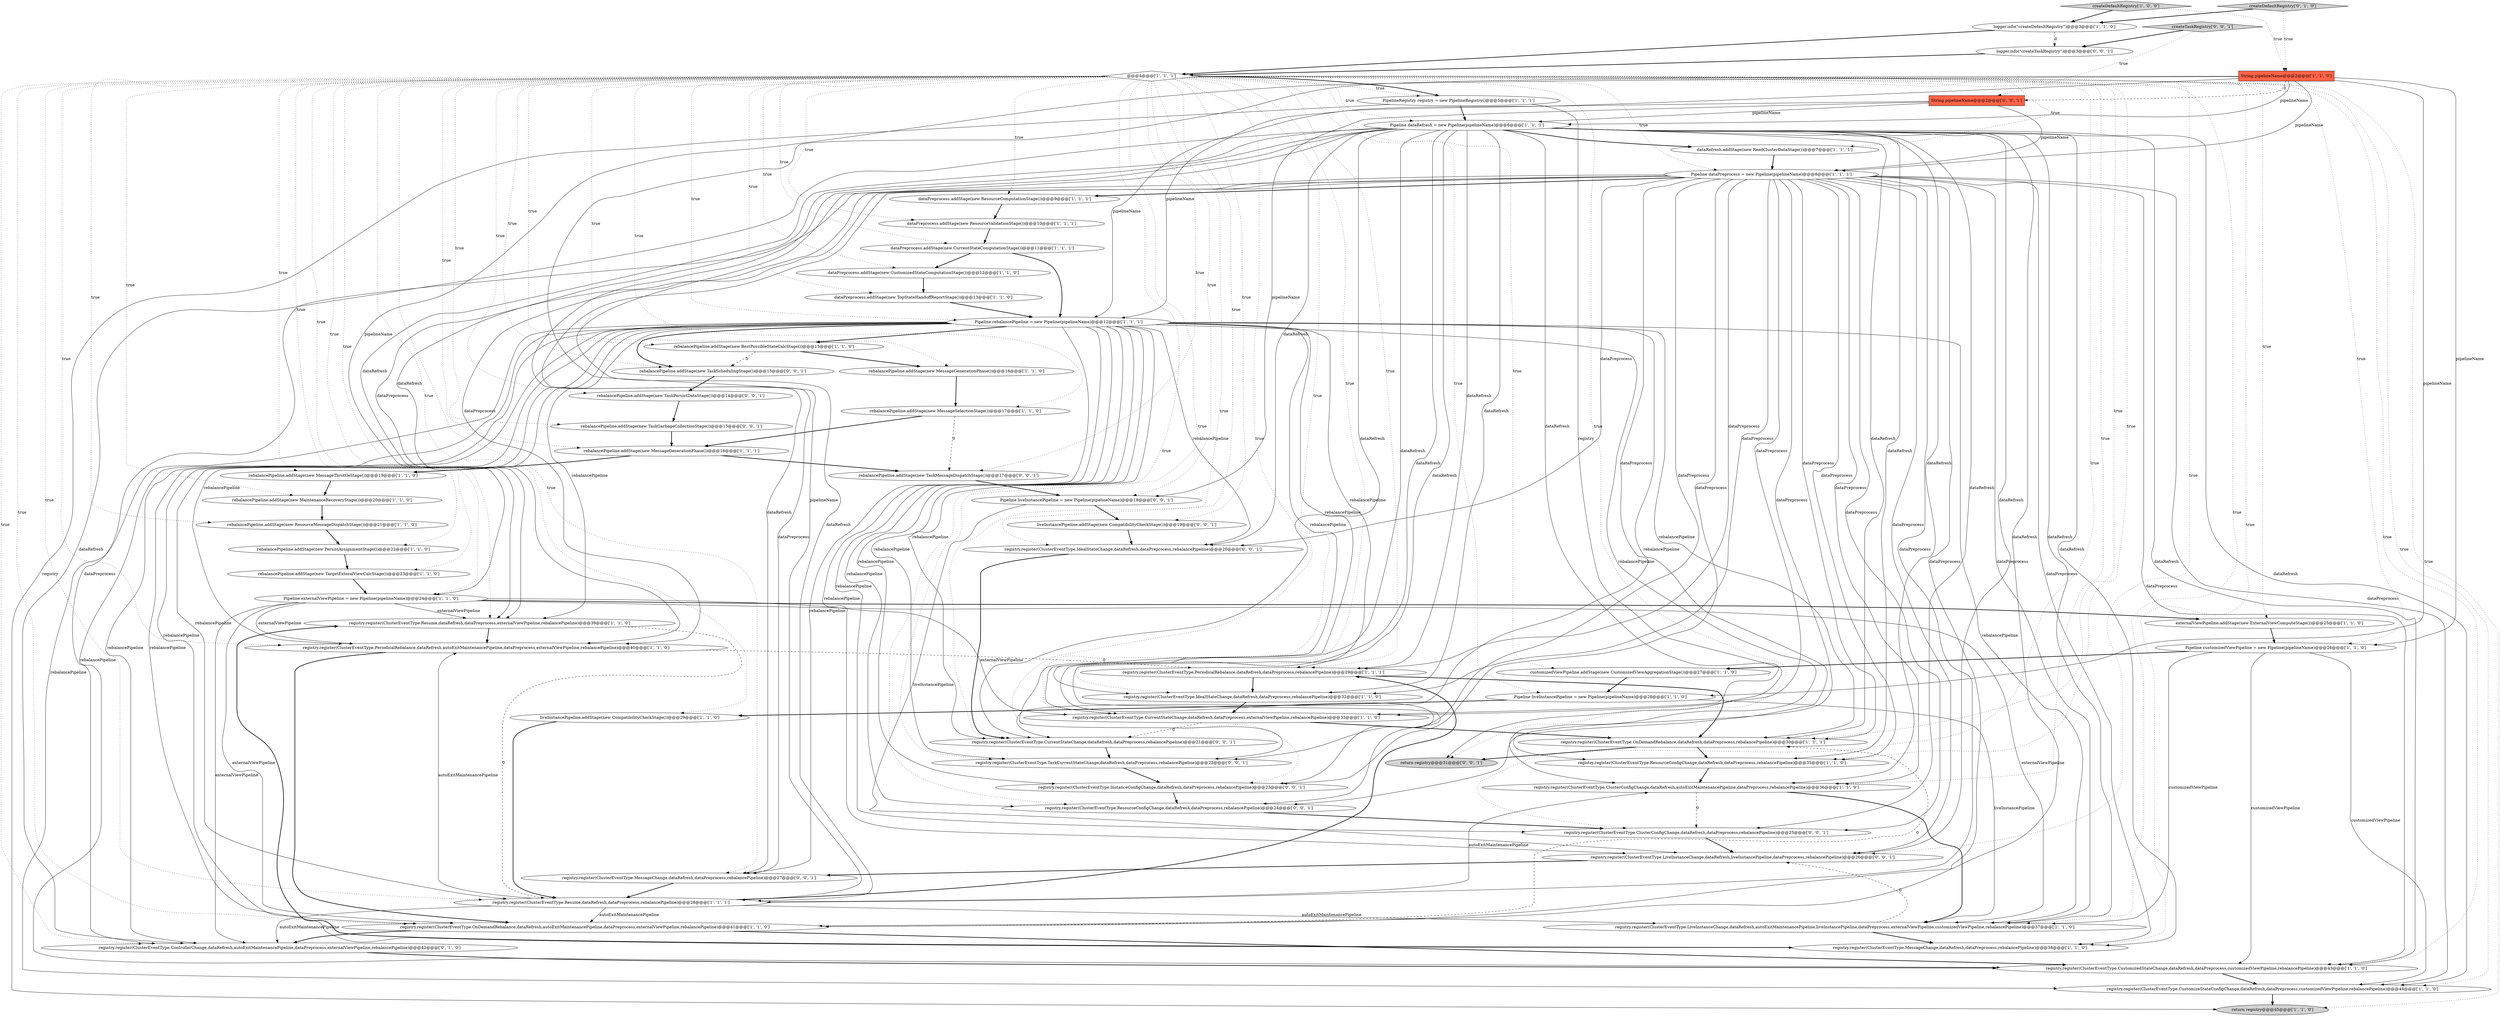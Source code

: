 digraph {
60 [style = filled, label = "rebalancePipeline.addStage(new TaskSchedulingStage())@@@13@@@['0', '0', '1']", fillcolor = white, shape = ellipse image = "AAA0AAABBB3BBB"];
20 [style = filled, label = "registry.register(ClusterEventType.Resume,dataRefresh,dataPreprocess,externalViewPipeline,rebalancePipeline)@@@39@@@['1', '1', '0']", fillcolor = white, shape = ellipse image = "AAA0AAABBB1BBB"];
56 [style = filled, label = "createTaskRegistry['0', '0', '1']", fillcolor = lightgray, shape = diamond image = "AAA0AAABBB3BBB"];
16 [style = filled, label = "rebalancePipeline.addStage(new PersistAssignmentStage())@@@22@@@['1', '1', '0']", fillcolor = white, shape = ellipse image = "AAA0AAABBB1BBB"];
14 [style = filled, label = "customizedViewPipeline.addStage(new CustomizedViewAggregationStage())@@@27@@@['1', '1', '0']", fillcolor = white, shape = ellipse image = "AAA0AAABBB1BBB"];
29 [style = filled, label = "Pipeline liveInstancePipeline = new Pipeline(pipelineName)@@@28@@@['1', '1', '0']", fillcolor = white, shape = ellipse image = "AAA0AAABBB1BBB"];
43 [style = filled, label = "createDefaultRegistry['1', '0', '0']", fillcolor = lightgray, shape = diamond image = "AAA0AAABBB1BBB"];
38 [style = filled, label = "String pipelineName@@@2@@@['1', '1', '0']", fillcolor = tomato, shape = box image = "AAA0AAABBB1BBB"];
8 [style = filled, label = "dataPreprocess.addStage(new CustomizedStateComputationStage())@@@12@@@['1', '1', '0']", fillcolor = white, shape = ellipse image = "AAA0AAABBB1BBB"];
49 [style = filled, label = "registry.register(ClusterEventType.IdealStateChange,dataRefresh,dataPreprocess,rebalancePipeline)@@@20@@@['0', '0', '1']", fillcolor = white, shape = ellipse image = "AAA0AAABBB3BBB"];
7 [style = filled, label = "rebalancePipeline.addStage(new TargetExteralViewCalcStage())@@@23@@@['1', '1', '0']", fillcolor = white, shape = ellipse image = "AAA0AAABBB1BBB"];
44 [style = filled, label = "createDefaultRegistry['0', '1', '0']", fillcolor = lightgray, shape = diamond image = "AAA0AAABBB2BBB"];
58 [style = filled, label = "liveInstancePipeline.addStage(new CompatibilityCheckStage())@@@19@@@['0', '0', '1']", fillcolor = white, shape = ellipse image = "AAA0AAABBB3BBB"];
2 [style = filled, label = "registry.register(ClusterEventType.PeriodicalRebalance,dataRefresh,dataPreprocess,rebalancePipeline)@@@29@@@['1', '1', '1']", fillcolor = white, shape = ellipse image = "AAA0AAABBB1BBB"];
10 [style = filled, label = "rebalancePipeline.addStage(new MessageThrottleStage())@@@19@@@['1', '1', '0']", fillcolor = white, shape = ellipse image = "AAA0AAABBB1BBB"];
46 [style = filled, label = "rebalancePipeline.addStage(new TaskGarbageCollectionStage())@@@15@@@['0', '0', '1']", fillcolor = white, shape = ellipse image = "AAA0AAABBB3BBB"];
53 [style = filled, label = "rebalancePipeline.addStage(new TaskPersistDataStage())@@@14@@@['0', '0', '1']", fillcolor = white, shape = ellipse image = "AAA0AAABBB3BBB"];
28 [style = filled, label = "rebalancePipeline.addStage(new ResourceMessageDispatchStage())@@@21@@@['1', '1', '0']", fillcolor = white, shape = ellipse image = "AAA0AAABBB1BBB"];
42 [style = filled, label = "rebalancePipeline.addStage(new MaintenanceRecoveryStage())@@@20@@@['1', '1', '0']", fillcolor = white, shape = ellipse image = "AAA0AAABBB1BBB"];
6 [style = filled, label = "externalViewPipeline.addStage(new ExternalViewComputeStage())@@@25@@@['1', '1', '0']", fillcolor = white, shape = ellipse image = "AAA0AAABBB1BBB"];
18 [style = filled, label = "registry.register(ClusterEventType.PeriodicalRebalance,dataRefresh,autoExitMaintenancePipeline,dataPreprocess,externalViewPipeline,rebalancePipeline)@@@40@@@['1', '1', '0']", fillcolor = white, shape = ellipse image = "AAA0AAABBB1BBB"];
12 [style = filled, label = "registry.register(ClusterEventType.MessageChange,dataRefresh,dataPreprocess,rebalancePipeline)@@@38@@@['1', '1', '0']", fillcolor = white, shape = ellipse image = "AAA0AAABBB1BBB"];
45 [style = filled, label = "registry.register(ClusterEventType.ControllerChange,dataRefresh,autoExitMaintenancePipeline,dataPreprocess,externalViewPipeline,rebalancePipeline)@@@42@@@['0', '1', '0']", fillcolor = white, shape = ellipse image = "AAA1AAABBB2BBB"];
33 [style = filled, label = "dataRefresh.addStage(new ReadClusterDataStage())@@@7@@@['1', '1', '1']", fillcolor = white, shape = ellipse image = "AAA0AAABBB1BBB"];
24 [style = filled, label = "rebalancePipeline.addStage(new MessageGenerationPhase())@@@16@@@['1', '1', '0']", fillcolor = white, shape = ellipse image = "AAA0AAABBB1BBB"];
51 [style = filled, label = "String pipelineName@@@2@@@['0', '0', '1']", fillcolor = tomato, shape = box image = "AAA0AAABBB3BBB"];
39 [style = filled, label = "registry.register(ClusterEventType.ClusterConfigChange,dataRefresh,autoExitMaintenancePipeline,dataPreprocess,rebalancePipeline)@@@36@@@['1', '1', '0']", fillcolor = white, shape = ellipse image = "AAA0AAABBB1BBB"];
31 [style = filled, label = "Pipeline dataRefresh = new Pipeline(pipelineName)@@@6@@@['1', '1', '1']", fillcolor = white, shape = ellipse image = "AAA0AAABBB1BBB"];
52 [style = filled, label = "registry.register(ClusterEventType.LiveInstanceChange,dataRefresh,liveInstancePipeline,dataPreprocess,rebalancePipeline)@@@26@@@['0', '0', '1']", fillcolor = white, shape = ellipse image = "AAA0AAABBB3BBB"];
63 [style = filled, label = "rebalancePipeline.addStage(new TaskMessageDispatchStage())@@@17@@@['0', '0', '1']", fillcolor = white, shape = ellipse image = "AAA0AAABBB3BBB"];
5 [style = filled, label = "rebalancePipeline.addStage(new BestPossibleStateCalcStage())@@@15@@@['1', '1', '0']", fillcolor = white, shape = ellipse image = "AAA0AAABBB1BBB"];
23 [style = filled, label = "registry.register(ClusterEventType.CustomizeStateConfigChange,dataRefresh,dataPreprocess,customizedViewPipeline,rebalancePipeline)@@@44@@@['1', '1', '0']", fillcolor = white, shape = ellipse image = "AAA0AAABBB1BBB"];
30 [style = filled, label = "registry.register(ClusterEventType.Resume,dataRefresh,dataPreprocess,rebalancePipeline)@@@28@@@['1', '1', '1']", fillcolor = white, shape = ellipse image = "AAA0AAABBB1BBB"];
34 [style = filled, label = "PipelineRegistry registry = new PipelineRegistry()@@@5@@@['1', '1', '1']", fillcolor = white, shape = ellipse image = "AAA0AAABBB1BBB"];
40 [style = filled, label = "dataPreprocess.addStage(new CurrentStateComputationStage())@@@11@@@['1', '1', '1']", fillcolor = white, shape = ellipse image = "AAA0AAABBB1BBB"];
17 [style = filled, label = "dataPreprocess.addStage(new ResourceComputationStage())@@@9@@@['1', '1', '1']", fillcolor = white, shape = ellipse image = "AAA0AAABBB1BBB"];
47 [style = filled, label = "Pipeline liveInstancePipeline = new Pipeline(pipelineName)@@@18@@@['0', '0', '1']", fillcolor = white, shape = ellipse image = "AAA0AAABBB3BBB"];
35 [style = filled, label = "registry.register(ClusterEventType.OnDemandRebalance,dataRefresh,dataPreprocess,rebalancePipeline)@@@30@@@['1', '1', '1']", fillcolor = white, shape = ellipse image = "AAA0AAABBB1BBB"];
36 [style = filled, label = "logger.info(\"createDefaultRegistry\")@@@3@@@['1', '1', '0']", fillcolor = white, shape = ellipse image = "AAA0AAABBB1BBB"];
4 [style = filled, label = "return registry@@@45@@@['1', '1', '0']", fillcolor = lightgray, shape = ellipse image = "AAA0AAABBB1BBB"];
57 [style = filled, label = "registry.register(ClusterEventType.CurrentStateChange,dataRefresh,dataPreprocess,rebalancePipeline)@@@21@@@['0', '0', '1']", fillcolor = white, shape = ellipse image = "AAA0AAABBB3BBB"];
25 [style = filled, label = "@@@4@@@['1', '1', '1']", fillcolor = white, shape = diamond image = "AAA0AAABBB1BBB"];
3 [style = filled, label = "Pipeline externalViewPipeline = new Pipeline(pipelineName)@@@24@@@['1', '1', '0']", fillcolor = white, shape = ellipse image = "AAA0AAABBB1BBB"];
55 [style = filled, label = "registry.register(ClusterEventType.TaskCurrentStateChange,dataRefresh,dataPreprocess,rebalancePipeline)@@@22@@@['0', '0', '1']", fillcolor = white, shape = ellipse image = "AAA0AAABBB3BBB"];
59 [style = filled, label = "registry.register(ClusterEventType.ResourceConfigChange,dataRefresh,dataPreprocess,rebalancePipeline)@@@24@@@['0', '0', '1']", fillcolor = white, shape = ellipse image = "AAA0AAABBB3BBB"];
50 [style = filled, label = "return registry@@@31@@@['0', '0', '1']", fillcolor = lightgray, shape = ellipse image = "AAA0AAABBB3BBB"];
37 [style = filled, label = "rebalancePipeline.addStage(new MessageSelectionStage())@@@17@@@['1', '1', '0']", fillcolor = white, shape = ellipse image = "AAA0AAABBB1BBB"];
1 [style = filled, label = "Pipeline customizedViewPipeline = new Pipeline(pipelineName)@@@26@@@['1', '1', '0']", fillcolor = white, shape = ellipse image = "AAA0AAABBB1BBB"];
61 [style = filled, label = "registry.register(ClusterEventType.ClusterConfigChange,dataRefresh,dataPreprocess,rebalancePipeline)@@@25@@@['0', '0', '1']", fillcolor = white, shape = ellipse image = "AAA0AAABBB3BBB"];
27 [style = filled, label = "registry.register(ClusterEventType.LiveInstanceChange,dataRefresh,autoExitMaintenancePipeline,liveInstancePipeline,dataPreprocess,externalViewPipeline,customizedViewPipeline,rebalancePipeline)@@@37@@@['1', '1', '0']", fillcolor = white, shape = ellipse image = "AAA0AAABBB1BBB"];
0 [style = filled, label = "registry.register(ClusterEventType.OnDemandRebalance,dataRefresh,autoExitMaintenancePipeline,dataPreprocess,externalViewPipeline,rebalancePipeline)@@@41@@@['1', '1', '0']", fillcolor = white, shape = ellipse image = "AAA0AAABBB1BBB"];
9 [style = filled, label = "registry.register(ClusterEventType.IdealStateChange,dataRefresh,dataPreprocess,rebalancePipeline)@@@32@@@['1', '1', '0']", fillcolor = white, shape = ellipse image = "AAA0AAABBB1BBB"];
15 [style = filled, label = "registry.register(ClusterEventType.ResourceConfigChange,dataRefresh,dataPreprocess,rebalancePipeline)@@@35@@@['1', '1', '0']", fillcolor = white, shape = ellipse image = "AAA0AAABBB1BBB"];
32 [style = filled, label = "dataPreprocess.addStage(new ResourceValidationStage())@@@10@@@['1', '1', '1']", fillcolor = white, shape = ellipse image = "AAA0AAABBB1BBB"];
11 [style = filled, label = "liveInstancePipeline.addStage(new CompatibilityCheckStage())@@@29@@@['1', '1', '0']", fillcolor = white, shape = ellipse image = "AAA0AAABBB1BBB"];
41 [style = filled, label = "Pipeline dataPreprocess = new Pipeline(pipelineName)@@@8@@@['1', '1', '1']", fillcolor = white, shape = ellipse image = "AAA0AAABBB1BBB"];
26 [style = filled, label = "Pipeline rebalancePipeline = new Pipeline(pipelineName)@@@12@@@['1', '1', '1']", fillcolor = white, shape = ellipse image = "AAA0AAABBB1BBB"];
21 [style = filled, label = "dataPreprocess.addStage(new TopStateHandoffReportStage())@@@13@@@['1', '1', '0']", fillcolor = white, shape = ellipse image = "AAA0AAABBB1BBB"];
22 [style = filled, label = "rebalancePipeline.addStage(new MessageGenerationPhase())@@@16@@@['1', '1', '1']", fillcolor = white, shape = ellipse image = "AAA0AAABBB1BBB"];
48 [style = filled, label = "registry.register(ClusterEventType.InstanceConfigChange,dataRefresh,dataPreprocess,rebalancePipeline)@@@23@@@['0', '0', '1']", fillcolor = white, shape = ellipse image = "AAA0AAABBB3BBB"];
54 [style = filled, label = "registry.register(ClusterEventType.MessageChange,dataRefresh,dataPreprocess,rebalancePipeline)@@@27@@@['0', '0', '1']", fillcolor = white, shape = ellipse image = "AAA0AAABBB3BBB"];
62 [style = filled, label = "logger.info(\"createTaskRegistry\")@@@3@@@['0', '0', '1']", fillcolor = white, shape = ellipse image = "AAA0AAABBB3BBB"];
19 [style = filled, label = "registry.register(ClusterEventType.CurrentStateChange,dataRefresh,dataPreprocess,externalViewPipeline,rebalancePipeline)@@@33@@@['1', '1', '0']", fillcolor = white, shape = ellipse image = "AAA0AAABBB1BBB"];
13 [style = filled, label = "registry.register(ClusterEventType.CustomizedStateChange,dataRefresh,dataPreprocess,customizedViewPipeline,rebalancePipeline)@@@43@@@['1', '1', '0']", fillcolor = white, shape = ellipse image = "AAA0AAABBB1BBB"];
25->30 [style = dotted, label="true"];
41->54 [style = solid, label="dataPreprocess"];
26->55 [style = solid, label="rebalancePipeline"];
59->61 [style = bold, label=""];
31->59 [style = solid, label="dataRefresh"];
25->9 [style = dotted, label="true"];
28->16 [style = bold, label=""];
41->15 [style = solid, label="dataPreprocess"];
25->11 [style = dotted, label="true"];
25->54 [style = dotted, label="true"];
25->16 [style = dotted, label="true"];
1->23 [style = solid, label="customizedViewPipeline"];
38->30 [style = solid, label="pipelineName"];
25->21 [style = dotted, label="true"];
26->23 [style = solid, label="rebalancePipeline"];
39->27 [style = bold, label=""];
31->54 [style = solid, label="dataRefresh"];
29->11 [style = bold, label=""];
25->26 [style = dotted, label="true"];
25->22 [style = dotted, label="true"];
41->19 [style = solid, label="dataPreprocess"];
25->53 [style = dotted, label="true"];
41->12 [style = solid, label="dataPreprocess"];
25->59 [style = dotted, label="true"];
25->17 [style = dotted, label="true"];
31->2 [style = solid, label="dataRefresh"];
3->6 [style = bold, label=""];
54->30 [style = bold, label=""];
14->29 [style = bold, label=""];
51->26 [style = solid, label="pipelineName"];
26->48 [style = solid, label="rebalancePipeline"];
25->13 [style = dotted, label="true"];
31->39 [style = solid, label="dataRefresh"];
3->19 [style = solid, label="externalViewPipeline"];
30->0 [style = solid, label="autoExitMaintenancePipeline"];
21->26 [style = bold, label=""];
25->0 [style = dotted, label="true"];
25->60 [style = dotted, label="true"];
15->39 [style = bold, label=""];
25->61 [style = dotted, label="true"];
41->18 [style = solid, label="dataPreprocess"];
45->13 [style = bold, label=""];
26->18 [style = solid, label="rebalancePipeline"];
16->7 [style = bold, label=""];
25->50 [style = dotted, label="true"];
41->49 [style = solid, label="dataPreprocess"];
57->55 [style = bold, label=""];
26->60 [style = bold, label=""];
29->27 [style = solid, label="liveInstancePipeline"];
41->45 [style = solid, label="dataPreprocess"];
43->38 [style = dotted, label="true"];
31->33 [style = bold, label=""];
35->50 [style = bold, label=""];
23->4 [style = bold, label=""];
27->52 [style = dashed, label="0"];
3->0 [style = solid, label="externalViewPipeline"];
30->39 [style = solid, label="autoExitMaintenancePipeline"];
61->52 [style = bold, label=""];
24->37 [style = bold, label=""];
25->12 [style = dotted, label="true"];
25->35 [style = dotted, label="true"];
31->57 [style = solid, label="dataRefresh"];
25->18 [style = dotted, label="true"];
25->49 [style = dotted, label="true"];
31->49 [style = solid, label="dataRefresh"];
40->8 [style = bold, label=""];
31->12 [style = solid, label="dataRefresh"];
46->22 [style = bold, label=""];
25->29 [style = dotted, label="true"];
31->45 [style = solid, label="dataRefresh"];
20->18 [style = bold, label=""];
41->0 [style = solid, label="dataPreprocess"];
41->52 [style = solid, label="dataPreprocess"];
25->20 [style = dotted, label="true"];
25->34 [style = bold, label=""];
60->53 [style = bold, label=""];
31->48 [style = solid, label="dataRefresh"];
25->63 [style = dotted, label="true"];
18->2 [style = dashed, label="0"];
10->42 [style = bold, label=""];
26->45 [style = solid, label="rebalancePipeline"];
25->32 [style = dotted, label="true"];
25->10 [style = dotted, label="true"];
1->14 [style = bold, label=""];
26->57 [style = solid, label="rebalancePipeline"];
25->28 [style = dotted, label="true"];
39->61 [style = dashed, label="0"];
11->30 [style = bold, label=""];
25->34 [style = dotted, label="true"];
25->27 [style = dotted, label="true"];
17->32 [style = bold, label=""];
58->49 [style = bold, label=""];
25->14 [style = dotted, label="true"];
26->20 [style = solid, label="rebalancePipeline"];
5->24 [style = bold, label=""];
3->20 [style = solid, label="externalViewPipeline"];
20->30 [style = dashed, label="0"];
25->48 [style = dotted, label="true"];
26->35 [style = solid, label="rebalancePipeline"];
41->55 [style = solid, label="dataPreprocess"];
31->0 [style = solid, label="dataRefresh"];
31->23 [style = solid, label="dataRefresh"];
12->20 [style = bold, label=""];
25->33 [style = dotted, label="true"];
35->15 [style = bold, label=""];
25->57 [style = dotted, label="true"];
5->60 [style = dashed, label="0"];
3->45 [style = solid, label="externalViewPipeline"];
51->31 [style = solid, label="pipelineName"];
31->19 [style = solid, label="dataRefresh"];
25->37 [style = dotted, label="true"];
41->20 [style = solid, label="dataPreprocess"];
22->10 [style = bold, label=""];
41->61 [style = solid, label="dataPreprocess"];
26->59 [style = solid, label="rebalancePipeline"];
19->35 [style = bold, label=""];
25->42 [style = dotted, label="true"];
25->3 [style = dotted, label="true"];
38->26 [style = solid, label="pipelineName"];
38->31 [style = solid, label="pipelineName"];
30->27 [style = solid, label="autoExitMaintenancePipeline"];
9->19 [style = bold, label=""];
25->4 [style = dotted, label="true"];
25->1 [style = dotted, label="true"];
31->52 [style = solid, label="dataRefresh"];
53->46 [style = bold, label=""];
51->41 [style = solid, label="pipelineName"];
25->55 [style = dotted, label="true"];
32->40 [style = bold, label=""];
42->28 [style = bold, label=""];
13->23 [style = bold, label=""];
38->51 [style = dashed, label="0"];
56->51 [style = dotted, label="true"];
0->45 [style = bold, label=""];
1->13 [style = solid, label="customizedViewPipeline"];
41->23 [style = solid, label="dataPreprocess"];
41->39 [style = solid, label="dataPreprocess"];
26->15 [style = solid, label="rebalancePipeline"];
26->12 [style = solid, label="rebalancePipeline"];
25->31 [style = dotted, label="true"];
30->45 [style = solid, label="autoExitMaintenancePipeline"];
33->41 [style = bold, label=""];
8->21 [style = bold, label=""];
26->49 [style = solid, label="rebalancePipeline"];
40->26 [style = bold, label=""];
55->48 [style = bold, label=""];
48->59 [style = bold, label=""];
7->3 [style = bold, label=""];
38->41 [style = solid, label="pipelineName"];
41->59 [style = solid, label="dataPreprocess"];
47->52 [style = solid, label="liveInstancePipeline"];
41->30 [style = solid, label="dataPreprocess"];
2->9 [style = bold, label=""];
38->3 [style = solid, label="pipelineName"];
25->19 [style = dotted, label="true"];
34->31 [style = bold, label=""];
41->13 [style = solid, label="dataPreprocess"];
25->40 [style = dotted, label="true"];
41->2 [style = solid, label="dataPreprocess"];
51->47 [style = solid, label="pipelineName"];
43->36 [style = bold, label=""];
31->30 [style = solid, label="dataRefresh"];
37->22 [style = bold, label=""];
26->27 [style = solid, label="rebalancePipeline"];
26->19 [style = solid, label="rebalancePipeline"];
25->5 [style = dotted, label="true"];
25->45 [style = dotted, label="true"];
25->47 [style = dotted, label="true"];
31->35 [style = solid, label="dataRefresh"];
26->39 [style = solid, label="rebalancePipeline"];
47->58 [style = bold, label=""];
6->1 [style = bold, label=""];
41->17 [style = bold, label=""];
31->15 [style = solid, label="dataRefresh"];
1->27 [style = solid, label="customizedViewPipeline"];
44->38 [style = dotted, label="true"];
22->63 [style = bold, label=""];
38->1 [style = solid, label="pipelineName"];
26->0 [style = solid, label="rebalancePipeline"];
41->9 [style = solid, label="dataPreprocess"];
27->12 [style = bold, label=""];
31->27 [style = solid, label="dataRefresh"];
56->62 [style = bold, label=""];
26->2 [style = solid, label="rebalancePipeline"];
25->52 [style = dotted, label="true"];
41->57 [style = solid, label="dataPreprocess"];
25->8 [style = dotted, label="true"];
41->35 [style = solid, label="dataPreprocess"];
31->13 [style = solid, label="dataRefresh"];
30->2 [style = bold, label=""];
25->6 [style = dotted, label="true"];
25->15 [style = dotted, label="true"];
63->47 [style = bold, label=""];
41->48 [style = solid, label="dataPreprocess"];
0->13 [style = bold, label=""];
26->61 [style = solid, label="rebalancePipeline"];
31->9 [style = solid, label="dataRefresh"];
52->54 [style = bold, label=""];
31->20 [style = solid, label="dataRefresh"];
62->25 [style = bold, label=""];
34->50 [style = solid, label="registry"];
26->52 [style = solid, label="rebalancePipeline"];
31->18 [style = solid, label="dataRefresh"];
19->57 [style = dashed, label="0"];
41->27 [style = solid, label="dataPreprocess"];
26->5 [style = bold, label=""];
31->55 [style = solid, label="dataRefresh"];
49->57 [style = bold, label=""];
37->63 [style = dashed, label="0"];
34->4 [style = solid, label="registry"];
3->18 [style = solid, label="externalViewPipeline"];
26->54 [style = solid, label="rebalancePipeline"];
26->30 [style = solid, label="rebalancePipeline"];
25->24 [style = dotted, label="true"];
25->46 [style = dotted, label="true"];
25->41 [style = dotted, label="true"];
30->18 [style = solid, label="autoExitMaintenancePipeline"];
25->7 [style = dotted, label="true"];
25->39 [style = dotted, label="true"];
0->35 [style = dashed, label="0"];
38->29 [style = solid, label="pipelineName"];
31->61 [style = solid, label="dataRefresh"];
25->58 [style = dotted, label="true"];
36->62 [style = dashed, label="0"];
26->9 [style = solid, label="rebalancePipeline"];
44->36 [style = bold, label=""];
3->27 [style = solid, label="externalViewPipeline"];
2->35 [style = bold, label=""];
25->2 [style = dotted, label="true"];
26->13 [style = solid, label="rebalancePipeline"];
25->23 [style = dotted, label="true"];
36->25 [style = bold, label=""];
18->0 [style = bold, label=""];
}
